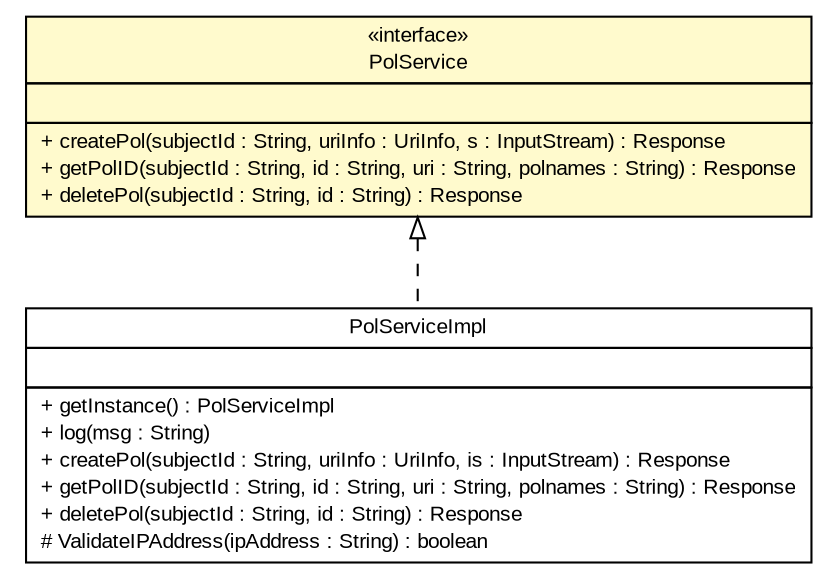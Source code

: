 #!/usr/local/bin/dot
#
# Class diagram 
# Generated by UmlGraph version 4.6 (http://www.spinellis.gr/sw/umlgraph)
#

digraph G {
	edge [fontname="arial",fontsize=10,labelfontname="arial",labelfontsize=10];
	node [fontname="arial",fontsize=10,shape=plaintext];
	// org.opentox.pol.PolServiceImpl
	c163 [label=<<table border="0" cellborder="1" cellspacing="0" cellpadding="2" port="p" href="./PolServiceImpl.html">
		<tr><td><table border="0" cellspacing="0" cellpadding="1">
			<tr><td> PolServiceImpl </td></tr>
		</table></td></tr>
		<tr><td><table border="0" cellspacing="0" cellpadding="1">
			<tr><td align="left">  </td></tr>
		</table></td></tr>
		<tr><td><table border="0" cellspacing="0" cellpadding="1">
			<tr><td align="left"> + getInstance() : PolServiceImpl </td></tr>
			<tr><td align="left"> + log(msg : String) </td></tr>
			<tr><td align="left"> + createPol(subjectId : String, uriInfo : UriInfo, is : InputStream) : Response </td></tr>
			<tr><td align="left"> + getPolID(subjectId : String, id : String, uri : String, polnames : String) : Response </td></tr>
			<tr><td align="left"> + deletePol(subjectId : String, id : String) : Response </td></tr>
			<tr><td align="left"> # ValidateIPAddress(ipAddress : String) : boolean </td></tr>
		</table></td></tr>
		</table>>, fontname="arial", fontcolor="black", fontsize=10.0];
	// org.opentox.pol.PolService
	c164 [label=<<table border="0" cellborder="1" cellspacing="0" cellpadding="2" port="p" bgcolor="lemonChiffon" href="./PolService.html">
		<tr><td><table border="0" cellspacing="0" cellpadding="1">
			<tr><td> &laquo;interface&raquo; </td></tr>
			<tr><td> PolService </td></tr>
		</table></td></tr>
		<tr><td><table border="0" cellspacing="0" cellpadding="1">
			<tr><td align="left">  </td></tr>
		</table></td></tr>
		<tr><td><table border="0" cellspacing="0" cellpadding="1">
			<tr><td align="left"> + createPol(subjectId : String, uriInfo : UriInfo, s : InputStream) : Response </td></tr>
			<tr><td align="left"> + getPolID(subjectId : String, id : String, uri : String, polnames : String) : Response </td></tr>
			<tr><td align="left"> + deletePol(subjectId : String, id : String) : Response </td></tr>
		</table></td></tr>
		</table>>, fontname="arial", fontcolor="black", fontsize=10.0];
	//org.opentox.pol.PolServiceImpl implements org.opentox.pol.PolService
	c164:p -> c163:p [dir=back,arrowtail=empty,style=dashed];
}


